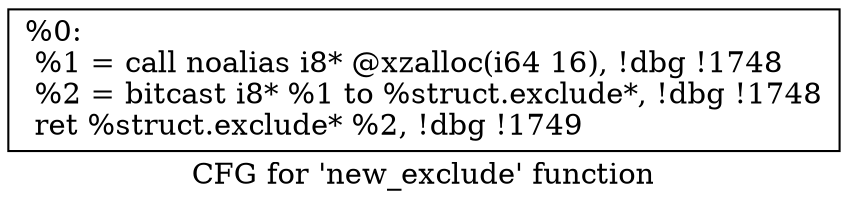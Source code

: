 digraph "CFG for 'new_exclude' function" {
	label="CFG for 'new_exclude' function";

	Node0x288bdb0 [shape=record,label="{%0:\l  %1 = call noalias i8* @xzalloc(i64 16), !dbg !1748\l  %2 = bitcast i8* %1 to %struct.exclude*, !dbg !1748\l  ret %struct.exclude* %2, !dbg !1749\l}"];
}
